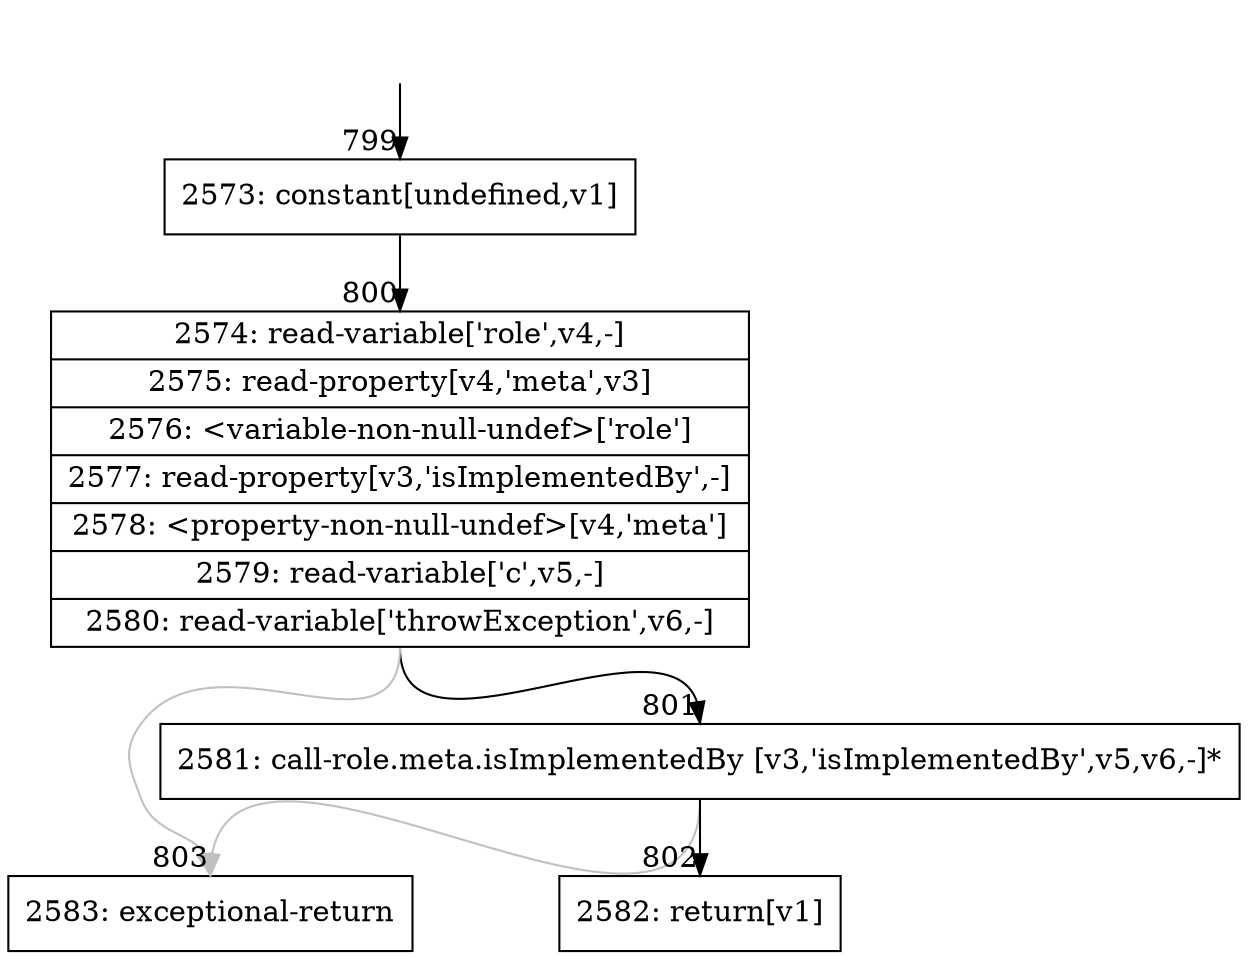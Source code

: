 digraph {
rankdir="TD"
BB_entry89[shape=none,label=""];
BB_entry89 -> BB799 [tailport=s, headport=n, headlabel="    799"]
BB799 [shape=record label="{2573: constant[undefined,v1]}" ] 
BB799 -> BB800 [tailport=s, headport=n, headlabel="      800"]
BB800 [shape=record label="{2574: read-variable['role',v4,-]|2575: read-property[v4,'meta',v3]|2576: \<variable-non-null-undef\>['role']|2577: read-property[v3,'isImplementedBy',-]|2578: \<property-non-null-undef\>[v4,'meta']|2579: read-variable['c',v5,-]|2580: read-variable['throwException',v6,-]}" ] 
BB800 -> BB801 [tailport=s, headport=n, headlabel="      801"]
BB800 -> BB803 [tailport=s, headport=n, color=gray, headlabel="      803"]
BB801 [shape=record label="{2581: call-role.meta.isImplementedBy [v3,'isImplementedBy',v5,v6,-]*}" ] 
BB801 -> BB802 [tailport=s, headport=n, headlabel="      802"]
BB801 -> BB803 [tailport=s, headport=n, color=gray]
BB802 [shape=record label="{2582: return[v1]}" ] 
BB803 [shape=record label="{2583: exceptional-return}" ] 
//#$~ 848
}
